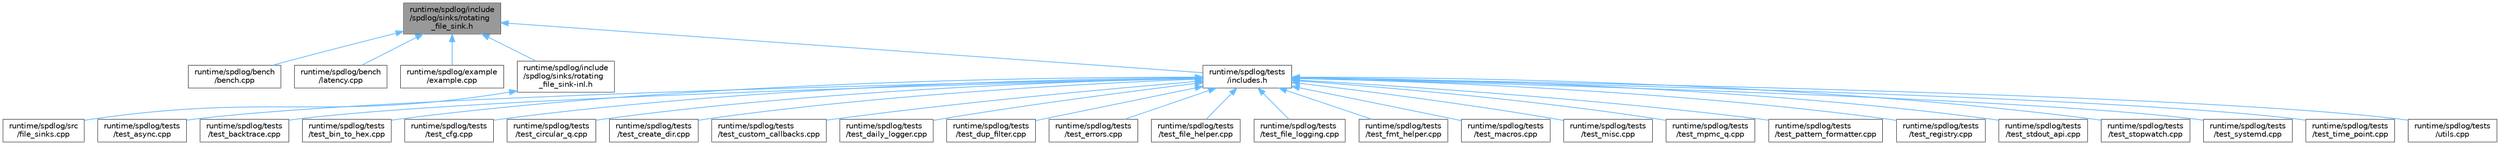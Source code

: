 digraph "runtime/spdlog/include/spdlog/sinks/rotating_file_sink.h"
{
 // LATEX_PDF_SIZE
  bgcolor="transparent";
  edge [fontname=Helvetica,fontsize=10,labelfontname=Helvetica,labelfontsize=10];
  node [fontname=Helvetica,fontsize=10,shape=box,height=0.2,width=0.4];
  Node1 [id="Node000001",label="runtime/spdlog/include\l/spdlog/sinks/rotating\l_file_sink.h",height=0.2,width=0.4,color="gray40", fillcolor="grey60", style="filled", fontcolor="black",tooltip=" "];
  Node1 -> Node2 [id="edge30_Node000001_Node000002",dir="back",color="steelblue1",style="solid",tooltip=" "];
  Node2 [id="Node000002",label="runtime/spdlog/bench\l/bench.cpp",height=0.2,width=0.4,color="grey40", fillcolor="white", style="filled",URL="$bench_8cpp.html",tooltip=" "];
  Node1 -> Node3 [id="edge31_Node000001_Node000003",dir="back",color="steelblue1",style="solid",tooltip=" "];
  Node3 [id="Node000003",label="runtime/spdlog/bench\l/latency.cpp",height=0.2,width=0.4,color="grey40", fillcolor="white", style="filled",URL="$latency_8cpp.html",tooltip=" "];
  Node1 -> Node4 [id="edge32_Node000001_Node000004",dir="back",color="steelblue1",style="solid",tooltip=" "];
  Node4 [id="Node000004",label="runtime/spdlog/example\l/example.cpp",height=0.2,width=0.4,color="grey40", fillcolor="white", style="filled",URL="$example_8cpp.html",tooltip=" "];
  Node1 -> Node5 [id="edge33_Node000001_Node000005",dir="back",color="steelblue1",style="solid",tooltip=" "];
  Node5 [id="Node000005",label="runtime/spdlog/include\l/spdlog/sinks/rotating\l_file_sink-inl.h",height=0.2,width=0.4,color="grey40", fillcolor="white", style="filled",URL="$rotating__file__sink-inl_8h.html",tooltip=" "];
  Node5 -> Node6 [id="edge34_Node000005_Node000006",dir="back",color="steelblue1",style="solid",tooltip=" "];
  Node6 [id="Node000006",label="runtime/spdlog/src\l/file_sinks.cpp",height=0.2,width=0.4,color="grey40", fillcolor="white", style="filled",URL="$file__sinks_8cpp.html",tooltip=" "];
  Node1 -> Node7 [id="edge35_Node000001_Node000007",dir="back",color="steelblue1",style="solid",tooltip=" "];
  Node7 [id="Node000007",label="runtime/spdlog/tests\l/includes.h",height=0.2,width=0.4,color="grey40", fillcolor="white", style="filled",URL="$includes_8h.html",tooltip=" "];
  Node7 -> Node8 [id="edge36_Node000007_Node000008",dir="back",color="steelblue1",style="solid",tooltip=" "];
  Node8 [id="Node000008",label="runtime/spdlog/tests\l/test_async.cpp",height=0.2,width=0.4,color="grey40", fillcolor="white", style="filled",URL="$test__async_8cpp.html",tooltip=" "];
  Node7 -> Node9 [id="edge37_Node000007_Node000009",dir="back",color="steelblue1",style="solid",tooltip=" "];
  Node9 [id="Node000009",label="runtime/spdlog/tests\l/test_backtrace.cpp",height=0.2,width=0.4,color="grey40", fillcolor="white", style="filled",URL="$test__backtrace_8cpp.html",tooltip=" "];
  Node7 -> Node10 [id="edge38_Node000007_Node000010",dir="back",color="steelblue1",style="solid",tooltip=" "];
  Node10 [id="Node000010",label="runtime/spdlog/tests\l/test_bin_to_hex.cpp",height=0.2,width=0.4,color="grey40", fillcolor="white", style="filled",URL="$test__bin__to__hex_8cpp.html",tooltip=" "];
  Node7 -> Node11 [id="edge39_Node000007_Node000011",dir="back",color="steelblue1",style="solid",tooltip=" "];
  Node11 [id="Node000011",label="runtime/spdlog/tests\l/test_cfg.cpp",height=0.2,width=0.4,color="grey40", fillcolor="white", style="filled",URL="$test__cfg_8cpp.html",tooltip=" "];
  Node7 -> Node12 [id="edge40_Node000007_Node000012",dir="back",color="steelblue1",style="solid",tooltip=" "];
  Node12 [id="Node000012",label="runtime/spdlog/tests\l/test_circular_q.cpp",height=0.2,width=0.4,color="grey40", fillcolor="white", style="filled",URL="$test__circular__q_8cpp.html",tooltip=" "];
  Node7 -> Node13 [id="edge41_Node000007_Node000013",dir="back",color="steelblue1",style="solid",tooltip=" "];
  Node13 [id="Node000013",label="runtime/spdlog/tests\l/test_create_dir.cpp",height=0.2,width=0.4,color="grey40", fillcolor="white", style="filled",URL="$test__create__dir_8cpp.html",tooltip=" "];
  Node7 -> Node14 [id="edge42_Node000007_Node000014",dir="back",color="steelblue1",style="solid",tooltip=" "];
  Node14 [id="Node000014",label="runtime/spdlog/tests\l/test_custom_callbacks.cpp",height=0.2,width=0.4,color="grey40", fillcolor="white", style="filled",URL="$test__custom__callbacks_8cpp.html",tooltip=" "];
  Node7 -> Node15 [id="edge43_Node000007_Node000015",dir="back",color="steelblue1",style="solid",tooltip=" "];
  Node15 [id="Node000015",label="runtime/spdlog/tests\l/test_daily_logger.cpp",height=0.2,width=0.4,color="grey40", fillcolor="white", style="filled",URL="$test__daily__logger_8cpp.html",tooltip=" "];
  Node7 -> Node16 [id="edge44_Node000007_Node000016",dir="back",color="steelblue1",style="solid",tooltip=" "];
  Node16 [id="Node000016",label="runtime/spdlog/tests\l/test_dup_filter.cpp",height=0.2,width=0.4,color="grey40", fillcolor="white", style="filled",URL="$test__dup__filter_8cpp.html",tooltip=" "];
  Node7 -> Node17 [id="edge45_Node000007_Node000017",dir="back",color="steelblue1",style="solid",tooltip=" "];
  Node17 [id="Node000017",label="runtime/spdlog/tests\l/test_errors.cpp",height=0.2,width=0.4,color="grey40", fillcolor="white", style="filled",URL="$test__errors_8cpp.html",tooltip=" "];
  Node7 -> Node18 [id="edge46_Node000007_Node000018",dir="back",color="steelblue1",style="solid",tooltip=" "];
  Node18 [id="Node000018",label="runtime/spdlog/tests\l/test_file_helper.cpp",height=0.2,width=0.4,color="grey40", fillcolor="white", style="filled",URL="$test__file__helper_8cpp.html",tooltip=" "];
  Node7 -> Node19 [id="edge47_Node000007_Node000019",dir="back",color="steelblue1",style="solid",tooltip=" "];
  Node19 [id="Node000019",label="runtime/spdlog/tests\l/test_file_logging.cpp",height=0.2,width=0.4,color="grey40", fillcolor="white", style="filled",URL="$test__file__logging_8cpp.html",tooltip=" "];
  Node7 -> Node20 [id="edge48_Node000007_Node000020",dir="back",color="steelblue1",style="solid",tooltip=" "];
  Node20 [id="Node000020",label="runtime/spdlog/tests\l/test_fmt_helper.cpp",height=0.2,width=0.4,color="grey40", fillcolor="white", style="filled",URL="$test__fmt__helper_8cpp.html",tooltip=" "];
  Node7 -> Node21 [id="edge49_Node000007_Node000021",dir="back",color="steelblue1",style="solid",tooltip=" "];
  Node21 [id="Node000021",label="runtime/spdlog/tests\l/test_macros.cpp",height=0.2,width=0.4,color="grey40", fillcolor="white", style="filled",URL="$test__macros_8cpp.html",tooltip=" "];
  Node7 -> Node22 [id="edge50_Node000007_Node000022",dir="back",color="steelblue1",style="solid",tooltip=" "];
  Node22 [id="Node000022",label="runtime/spdlog/tests\l/test_misc.cpp",height=0.2,width=0.4,color="grey40", fillcolor="white", style="filled",URL="$test__misc_8cpp.html",tooltip=" "];
  Node7 -> Node23 [id="edge51_Node000007_Node000023",dir="back",color="steelblue1",style="solid",tooltip=" "];
  Node23 [id="Node000023",label="runtime/spdlog/tests\l/test_mpmc_q.cpp",height=0.2,width=0.4,color="grey40", fillcolor="white", style="filled",URL="$test__mpmc__q_8cpp.html",tooltip=" "];
  Node7 -> Node24 [id="edge52_Node000007_Node000024",dir="back",color="steelblue1",style="solid",tooltip=" "];
  Node24 [id="Node000024",label="runtime/spdlog/tests\l/test_pattern_formatter.cpp",height=0.2,width=0.4,color="grey40", fillcolor="white", style="filled",URL="$test__pattern__formatter_8cpp.html",tooltip=" "];
  Node7 -> Node25 [id="edge53_Node000007_Node000025",dir="back",color="steelblue1",style="solid",tooltip=" "];
  Node25 [id="Node000025",label="runtime/spdlog/tests\l/test_registry.cpp",height=0.2,width=0.4,color="grey40", fillcolor="white", style="filled",URL="$test__registry_8cpp.html",tooltip=" "];
  Node7 -> Node26 [id="edge54_Node000007_Node000026",dir="back",color="steelblue1",style="solid",tooltip=" "];
  Node26 [id="Node000026",label="runtime/spdlog/tests\l/test_stdout_api.cpp",height=0.2,width=0.4,color="grey40", fillcolor="white", style="filled",URL="$test__stdout__api_8cpp.html",tooltip=" "];
  Node7 -> Node27 [id="edge55_Node000007_Node000027",dir="back",color="steelblue1",style="solid",tooltip=" "];
  Node27 [id="Node000027",label="runtime/spdlog/tests\l/test_stopwatch.cpp",height=0.2,width=0.4,color="grey40", fillcolor="white", style="filled",URL="$test__stopwatch_8cpp.html",tooltip=" "];
  Node7 -> Node28 [id="edge56_Node000007_Node000028",dir="back",color="steelblue1",style="solid",tooltip=" "];
  Node28 [id="Node000028",label="runtime/spdlog/tests\l/test_systemd.cpp",height=0.2,width=0.4,color="grey40", fillcolor="white", style="filled",URL="$test__systemd_8cpp.html",tooltip=" "];
  Node7 -> Node29 [id="edge57_Node000007_Node000029",dir="back",color="steelblue1",style="solid",tooltip=" "];
  Node29 [id="Node000029",label="runtime/spdlog/tests\l/test_time_point.cpp",height=0.2,width=0.4,color="grey40", fillcolor="white", style="filled",URL="$test__time__point_8cpp.html",tooltip=" "];
  Node7 -> Node30 [id="edge58_Node000007_Node000030",dir="back",color="steelblue1",style="solid",tooltip=" "];
  Node30 [id="Node000030",label="runtime/spdlog/tests\l/utils.cpp",height=0.2,width=0.4,color="grey40", fillcolor="white", style="filled",URL="$utils_8cpp.html",tooltip=" "];
}
